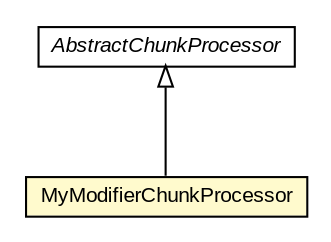 #!/usr/local/bin/dot
#
# Class diagram 
# Generated by UMLGraph version R5_6-24-gf6e263 (http://www.umlgraph.org/)
#

digraph G {
	edge [fontname="arial",fontsize=10,labelfontname="arial",labelfontsize=10];
	node [fontname="arial",fontsize=10,shape=plaintext];
	nodesep=0.25;
	ranksep=0.5;
	// edu.arizona.biosemantics.semanticmarkup.markupelement.description.ling.extract.AbstractChunkProcessor
	c102643 [label=<<table title="edu.arizona.biosemantics.semanticmarkup.markupelement.description.ling.extract.AbstractChunkProcessor" border="0" cellborder="1" cellspacing="0" cellpadding="2" port="p" href="../AbstractChunkProcessor.html">
		<tr><td><table border="0" cellspacing="0" cellpadding="1">
<tr><td align="center" balign="center"><font face="arial italic"> AbstractChunkProcessor </font></td></tr>
		</table></td></tr>
		</table>>, URL="../AbstractChunkProcessor.html", fontname="arial", fontcolor="black", fontsize=10.0];
	// edu.arizona.biosemantics.semanticmarkup.markupelement.description.ling.extract.lib.MyModifierChunkProcessor
	c102661 [label=<<table title="edu.arizona.biosemantics.semanticmarkup.markupelement.description.ling.extract.lib.MyModifierChunkProcessor" border="0" cellborder="1" cellspacing="0" cellpadding="2" port="p" bgcolor="lemonChiffon" href="./MyModifierChunkProcessor.html">
		<tr><td><table border="0" cellspacing="0" cellpadding="1">
<tr><td align="center" balign="center"> MyModifierChunkProcessor </td></tr>
		</table></td></tr>
		</table>>, URL="./MyModifierChunkProcessor.html", fontname="arial", fontcolor="black", fontsize=10.0];
	//edu.arizona.biosemantics.semanticmarkup.markupelement.description.ling.extract.lib.MyModifierChunkProcessor extends edu.arizona.biosemantics.semanticmarkup.markupelement.description.ling.extract.AbstractChunkProcessor
	c102643:p -> c102661:p [dir=back,arrowtail=empty];
}

